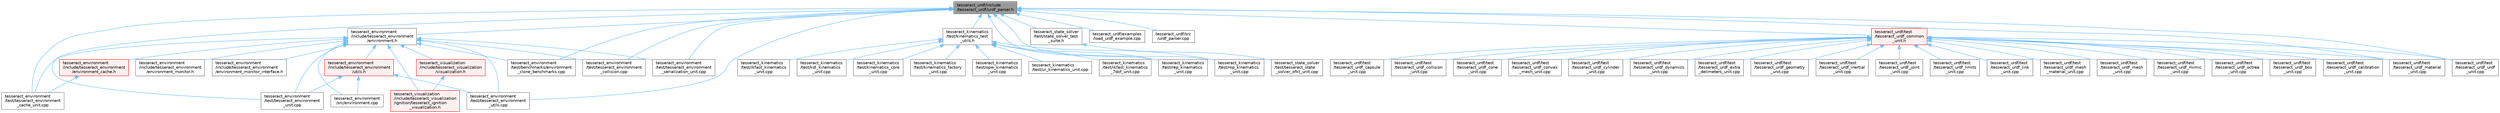 digraph "tesseract_urdf/include/tesseract_urdf/urdf_parser.h"
{
 // LATEX_PDF_SIZE
  bgcolor="transparent";
  edge [fontname=Helvetica,fontsize=10,labelfontname=Helvetica,labelfontsize=10];
  node [fontname=Helvetica,fontsize=10,shape=box,height=0.2,width=0.4];
  Node1 [label="tesseract_urdf/include\l/tesseract_urdf/urdf_parser.h",height=0.2,width=0.4,color="gray40", fillcolor="grey60", style="filled", fontcolor="black",tooltip="A urdf parser for tesseract."];
  Node1 -> Node2 [dir="back",color="steelblue1",style="solid"];
  Node2 [label="tesseract_environment\l/include/tesseract_environment\l/environment.h",height=0.2,width=0.4,color="grey40", fillcolor="white", style="filled",URL="$de/d26/environment_8h.html",tooltip=" "];
  Node2 -> Node3 [dir="back",color="steelblue1",style="solid"];
  Node3 [label="tesseract_environment\l/include/tesseract_environment\l/environment_cache.h",height=0.2,width=0.4,color="red", fillcolor="#FFF0F0", style="filled",URL="$d0/df2/environment__cache_8h.html",tooltip="A environment cache."];
  Node3 -> Node5 [dir="back",color="steelblue1",style="solid"];
  Node5 [label="tesseract_environment\l/test/tesseract_environment\l_cache_unit.cpp",height=0.2,width=0.4,color="grey40", fillcolor="white", style="filled",URL="$d4/d61/tesseract__environment__cache__unit_8cpp.html",tooltip=" "];
  Node2 -> Node6 [dir="back",color="steelblue1",style="solid"];
  Node6 [label="tesseract_environment\l/include/tesseract_environment\l/environment_monitor.h",height=0.2,width=0.4,color="grey40", fillcolor="white", style="filled",URL="$d4/d7d/environment__monitor_8h.html",tooltip="Tesseract Environment Monitor Interface Class."];
  Node2 -> Node7 [dir="back",color="steelblue1",style="solid"];
  Node7 [label="tesseract_environment\l/include/tesseract_environment\l/environment_monitor_interface.h",height=0.2,width=0.4,color="grey40", fillcolor="white", style="filled",URL="$d1/d4a/environment__monitor__interface_8h.html",tooltip="This is a utility class for applying changes to multiple tesseract environment monitors."];
  Node2 -> Node8 [dir="back",color="steelblue1",style="solid"];
  Node8 [label="tesseract_environment\l/include/tesseract_environment\l/utils.h",height=0.2,width=0.4,color="red", fillcolor="#FFF0F0", style="filled",URL="$d9/d71/tesseract__environment_2include_2tesseract__environment_2utils_8h.html",tooltip="Tesseract Environment Utility Functions."];
  Node8 -> Node9 [dir="back",color="steelblue1",style="solid"];
  Node9 [label="tesseract_environment\l/src/environment.cpp",height=0.2,width=0.4,color="grey40", fillcolor="white", style="filled",URL="$dc/d82/environment_8cpp.html",tooltip="Tesseract environment interface implementation."];
  Node8 -> Node11 [dir="back",color="steelblue1",style="solid"];
  Node11 [label="tesseract_environment\l/test/tesseract_environment\l_unit.cpp",height=0.2,width=0.4,color="grey40", fillcolor="white", style="filled",URL="$d0/d5b/tesseract__environment__unit_8cpp.html",tooltip=" "];
  Node8 -> Node12 [dir="back",color="steelblue1",style="solid"];
  Node12 [label="tesseract_environment\l/test/tesseract_environment\l_utils.cpp",height=0.2,width=0.4,color="grey40", fillcolor="white", style="filled",URL="$df/d00/tesseract__environment__utils_8cpp.html",tooltip=" "];
  Node2 -> Node9 [dir="back",color="steelblue1",style="solid"];
  Node2 -> Node13 [dir="back",color="steelblue1",style="solid"];
  Node13 [label="tesseract_environment\l/test/benchmarks/environment\l_clone_benchmarks.cpp",height=0.2,width=0.4,color="grey40", fillcolor="white", style="filled",URL="$de/d87/environment__clone__benchmarks_8cpp.html",tooltip=" "];
  Node2 -> Node5 [dir="back",color="steelblue1",style="solid"];
  Node2 -> Node14 [dir="back",color="steelblue1",style="solid"];
  Node14 [label="tesseract_environment\l/test/tesseract_environment\l_collision.cpp",height=0.2,width=0.4,color="grey40", fillcolor="white", style="filled",URL="$d8/da4/tesseract__environment__collision_8cpp.html",tooltip=" "];
  Node2 -> Node15 [dir="back",color="steelblue1",style="solid"];
  Node15 [label="tesseract_environment\l/test/tesseract_environment\l_serialization_unit.cpp",height=0.2,width=0.4,color="grey40", fillcolor="white", style="filled",URL="$d9/de5/tesseract__environment__serialization__unit_8cpp.html",tooltip=" "];
  Node2 -> Node11 [dir="back",color="steelblue1",style="solid"];
  Node2 -> Node12 [dir="back",color="steelblue1",style="solid"];
  Node2 -> Node16 [dir="back",color="steelblue1",style="solid"];
  Node16 [label="tesseract_visualization\l/include/tesseract_visualization\l/ignition/tesseract_ignition\l_visualization.h",height=0.2,width=0.4,color="red", fillcolor="#FFF0F0", style="filled",URL="$d0/de9/tesseract__ignition__visualization_8h.html",tooltip=" "];
  Node2 -> Node18 [dir="back",color="steelblue1",style="solid"];
  Node18 [label="tesseract_visualization\l/include/tesseract_visualization\l/visualization.h",height=0.2,width=0.4,color="red", fillcolor="#FFF0F0", style="filled",URL="$d2/d02/visualization_8h.html",tooltip="Visualization Class."];
  Node18 -> Node16 [dir="back",color="steelblue1",style="solid"];
  Node1 -> Node13 [dir="back",color="steelblue1",style="solid"];
  Node1 -> Node5 [dir="back",color="steelblue1",style="solid"];
  Node1 -> Node14 [dir="back",color="steelblue1",style="solid"];
  Node1 -> Node15 [dir="back",color="steelblue1",style="solid"];
  Node1 -> Node11 [dir="back",color="steelblue1",style="solid"];
  Node1 -> Node12 [dir="back",color="steelblue1",style="solid"];
  Node1 -> Node21 [dir="back",color="steelblue1",style="solid"];
  Node21 [label="tesseract_kinematics\l/test/kinematics_test\l_utils.h",height=0.2,width=0.4,color="grey40", fillcolor="white", style="filled",URL="$d7/dcb/kinematics__test__utils_8h.html",tooltip=" "];
  Node21 -> Node22 [dir="back",color="steelblue1",style="solid"];
  Node22 [label="tesseract_kinematics\l/test/ikfast_kinematics\l_7dof_unit.cpp",height=0.2,width=0.4,color="grey40", fillcolor="white", style="filled",URL="$d8/db1/ikfast__kinematics__7dof__unit_8cpp.html",tooltip=" "];
  Node21 -> Node23 [dir="back",color="steelblue1",style="solid"];
  Node23 [label="tesseract_kinematics\l/test/ikfast_kinematics\l_unit.cpp",height=0.2,width=0.4,color="grey40", fillcolor="white", style="filled",URL="$d6/dd6/ikfast__kinematics__unit_8cpp.html",tooltip=" "];
  Node21 -> Node24 [dir="back",color="steelblue1",style="solid"];
  Node24 [label="tesseract_kinematics\l/test/kdl_kinematics\l_unit.cpp",height=0.2,width=0.4,color="grey40", fillcolor="white", style="filled",URL="$da/d94/kdl__kinematics__unit_8cpp.html",tooltip=" "];
  Node21 -> Node25 [dir="back",color="steelblue1",style="solid"];
  Node25 [label="tesseract_kinematics\l/test/kinematics_core\l_unit.cpp",height=0.2,width=0.4,color="grey40", fillcolor="white", style="filled",URL="$d4/d0f/kinematics__core__unit_8cpp.html",tooltip=" "];
  Node21 -> Node26 [dir="back",color="steelblue1",style="solid"];
  Node26 [label="tesseract_kinematics\l/test/kinematics_factory\l_unit.cpp",height=0.2,width=0.4,color="grey40", fillcolor="white", style="filled",URL="$d7/d1d/kinematics__factory__unit_8cpp.html",tooltip="Tesseract kinematics factory test."];
  Node21 -> Node27 [dir="back",color="steelblue1",style="solid"];
  Node27 [label="tesseract_kinematics\l/test/opw_kinematics\l_unit.cpp",height=0.2,width=0.4,color="grey40", fillcolor="white", style="filled",URL="$d6/d2e/opw__kinematics__unit_8cpp.html",tooltip="Tesseract opw kinematics test."];
  Node21 -> Node28 [dir="back",color="steelblue1",style="solid"];
  Node28 [label="tesseract_kinematics\l/test/rep_kinematics\l_unit.cpp",height=0.2,width=0.4,color="grey40", fillcolor="white", style="filled",URL="$d9/dee/rep__kinematics__unit_8cpp.html",tooltip=" "];
  Node21 -> Node29 [dir="back",color="steelblue1",style="solid"];
  Node29 [label="tesseract_kinematics\l/test/rop_kinematics\l_unit.cpp",height=0.2,width=0.4,color="grey40", fillcolor="white", style="filled",URL="$d0/dac/rop__kinematics__unit_8cpp.html",tooltip=" "];
  Node21 -> Node30 [dir="back",color="steelblue1",style="solid"];
  Node30 [label="tesseract_kinematics\l/test/ur_kinematics_unit.cpp",height=0.2,width=0.4,color="grey40", fillcolor="white", style="filled",URL="$d3/d31/ur__kinematics__unit_8cpp.html",tooltip=" "];
  Node1 -> Node28 [dir="back",color="steelblue1",style="solid"];
  Node1 -> Node29 [dir="back",color="steelblue1",style="solid"];
  Node1 -> Node31 [dir="back",color="steelblue1",style="solid"];
  Node31 [label="tesseract_state_solver\l/test/state_solver_test\l_suite.h",height=0.2,width=0.4,color="grey40", fillcolor="white", style="filled",URL="$d4/db8/state__solver__test__suite_8h.html",tooltip=" "];
  Node31 -> Node32 [dir="back",color="steelblue1",style="solid"];
  Node32 [label="tesseract_state_solver\l/test/tesseract_state\l_solver_ofkt_unit.cpp",height=0.2,width=0.4,color="grey40", fillcolor="white", style="filled",URL="$da/d23/tesseract__state__solver__ofkt__unit_8cpp.html",tooltip=" "];
  Node1 -> Node33 [dir="back",color="steelblue1",style="solid"];
  Node33 [label="tesseract_urdf/examples\l/load_urdf_example.cpp",height=0.2,width=0.4,color="grey40", fillcolor="white", style="filled",URL="$d2/dbe/load__urdf__example_8cpp.html",tooltip=" "];
  Node1 -> Node34 [dir="back",color="steelblue1",style="solid"];
  Node34 [label="tesseract_urdf/src\l/urdf_parser.cpp",height=0.2,width=0.4,color="grey40", fillcolor="white", style="filled",URL="$d4/d44/urdf__parser_8cpp.html",tooltip=" "];
  Node1 -> Node35 [dir="back",color="steelblue1",style="solid"];
  Node35 [label="tesseract_urdf/test\l/tesseract_urdf_common\l_unit.h",height=0.2,width=0.4,color="red", fillcolor="#FFF0F0", style="filled",URL="$df/d71/tesseract__urdf__common__unit_8h.html",tooltip=" "];
  Node35 -> Node36 [dir="back",color="steelblue1",style="solid"];
  Node36 [label="tesseract_urdf/test\l/tesseract_urdf_box\l_unit.cpp",height=0.2,width=0.4,color="grey40", fillcolor="white", style="filled",URL="$d2/db2/tesseract__urdf__box__unit_8cpp.html",tooltip=" "];
  Node35 -> Node37 [dir="back",color="steelblue1",style="solid"];
  Node37 [label="tesseract_urdf/test\l/tesseract_urdf_calibration\l_unit.cpp",height=0.2,width=0.4,color="grey40", fillcolor="white", style="filled",URL="$db/dd5/tesseract__urdf__calibration__unit_8cpp.html",tooltip=" "];
  Node35 -> Node38 [dir="back",color="steelblue1",style="solid"];
  Node38 [label="tesseract_urdf/test\l/tesseract_urdf_capsule\l_unit.cpp",height=0.2,width=0.4,color="grey40", fillcolor="white", style="filled",URL="$db/db4/tesseract__urdf__capsule__unit_8cpp.html",tooltip=" "];
  Node35 -> Node39 [dir="back",color="steelblue1",style="solid"];
  Node39 [label="tesseract_urdf/test\l/tesseract_urdf_collision\l_unit.cpp",height=0.2,width=0.4,color="grey40", fillcolor="white", style="filled",URL="$d3/d63/tesseract__urdf__collision__unit_8cpp.html",tooltip=" "];
  Node35 -> Node40 [dir="back",color="steelblue1",style="solid"];
  Node40 [label="tesseract_urdf/test\l/tesseract_urdf_cone\l_unit.cpp",height=0.2,width=0.4,color="grey40", fillcolor="white", style="filled",URL="$d2/db5/tesseract__urdf__cone__unit_8cpp.html",tooltip=" "];
  Node35 -> Node41 [dir="back",color="steelblue1",style="solid"];
  Node41 [label="tesseract_urdf/test\l/tesseract_urdf_convex\l_mesh_unit.cpp",height=0.2,width=0.4,color="grey40", fillcolor="white", style="filled",URL="$dd/d90/tesseract__urdf__convex__mesh__unit_8cpp.html",tooltip=" "];
  Node35 -> Node42 [dir="back",color="steelblue1",style="solid"];
  Node42 [label="tesseract_urdf/test\l/tesseract_urdf_cylinder\l_unit.cpp",height=0.2,width=0.4,color="grey40", fillcolor="white", style="filled",URL="$db/d7e/tesseract__urdf__cylinder__unit_8cpp.html",tooltip=" "];
  Node35 -> Node43 [dir="back",color="steelblue1",style="solid"];
  Node43 [label="tesseract_urdf/test\l/tesseract_urdf_dynamics\l_unit.cpp",height=0.2,width=0.4,color="grey40", fillcolor="white", style="filled",URL="$d9/dd0/tesseract__urdf__dynamics__unit_8cpp.html",tooltip=" "];
  Node35 -> Node44 [dir="back",color="steelblue1",style="solid"];
  Node44 [label="tesseract_urdf/test\l/tesseract_urdf_extra\l_delimeters_unit.cpp",height=0.2,width=0.4,color="grey40", fillcolor="white", style="filled",URL="$d1/d66/tesseract__urdf__extra__delimeters__unit_8cpp.html",tooltip=" "];
  Node35 -> Node45 [dir="back",color="steelblue1",style="solid"];
  Node45 [label="tesseract_urdf/test\l/tesseract_urdf_geometry\l_unit.cpp",height=0.2,width=0.4,color="grey40", fillcolor="white", style="filled",URL="$db/d82/tesseract__urdf__geometry__unit_8cpp.html",tooltip=" "];
  Node35 -> Node46 [dir="back",color="steelblue1",style="solid"];
  Node46 [label="tesseract_urdf/test\l/tesseract_urdf_inertial\l_unit.cpp",height=0.2,width=0.4,color="grey40", fillcolor="white", style="filled",URL="$d1/d0f/tesseract__urdf__inertial__unit_8cpp.html",tooltip=" "];
  Node35 -> Node47 [dir="back",color="steelblue1",style="solid"];
  Node47 [label="tesseract_urdf/test\l/tesseract_urdf_joint\l_unit.cpp",height=0.2,width=0.4,color="grey40", fillcolor="white", style="filled",URL="$d1/d93/tesseract__urdf__joint__unit_8cpp.html",tooltip=" "];
  Node35 -> Node48 [dir="back",color="steelblue1",style="solid"];
  Node48 [label="tesseract_urdf/test\l/tesseract_urdf_limits\l_unit.cpp",height=0.2,width=0.4,color="grey40", fillcolor="white", style="filled",URL="$d8/d1e/tesseract__urdf__limits__unit_8cpp.html",tooltip=" "];
  Node35 -> Node49 [dir="back",color="steelblue1",style="solid"];
  Node49 [label="tesseract_urdf/test\l/tesseract_urdf_link\l_unit.cpp",height=0.2,width=0.4,color="grey40", fillcolor="white", style="filled",URL="$d0/d6c/tesseract__urdf__link__unit_8cpp.html",tooltip=" "];
  Node35 -> Node50 [dir="back",color="steelblue1",style="solid"];
  Node50 [label="tesseract_urdf/test\l/tesseract_urdf_material\l_unit.cpp",height=0.2,width=0.4,color="grey40", fillcolor="white", style="filled",URL="$dd/da5/tesseract__urdf__material__unit_8cpp.html",tooltip=" "];
  Node35 -> Node51 [dir="back",color="steelblue1",style="solid"];
  Node51 [label="tesseract_urdf/test\l/tesseract_urdf_mesh\l_material_unit.cpp",height=0.2,width=0.4,color="grey40", fillcolor="white", style="filled",URL="$da/d99/tesseract__urdf__mesh__material__unit_8cpp.html",tooltip=" "];
  Node35 -> Node52 [dir="back",color="steelblue1",style="solid"];
  Node52 [label="tesseract_urdf/test\l/tesseract_urdf_mesh\l_unit.cpp",height=0.2,width=0.4,color="grey40", fillcolor="white", style="filled",URL="$de/d57/tesseract__urdf__mesh__unit_8cpp.html",tooltip=" "];
  Node35 -> Node53 [dir="back",color="steelblue1",style="solid"];
  Node53 [label="tesseract_urdf/test\l/tesseract_urdf_mimic\l_unit.cpp",height=0.2,width=0.4,color="grey40", fillcolor="white", style="filled",URL="$d8/df0/tesseract__urdf__mimic__unit_8cpp.html",tooltip=" "];
  Node35 -> Node54 [dir="back",color="steelblue1",style="solid"];
  Node54 [label="tesseract_urdf/test\l/tesseract_urdf_octree\l_unit.cpp",height=0.2,width=0.4,color="grey40", fillcolor="white", style="filled",URL="$d5/d64/tesseract__urdf__octree__unit_8cpp.html",tooltip=" "];
  Node35 -> Node59 [dir="back",color="steelblue1",style="solid"];
  Node59 [label="tesseract_urdf/test\l/tesseract_urdf_urdf\l_unit.cpp",height=0.2,width=0.4,color="grey40", fillcolor="white", style="filled",URL="$d0/d71/tesseract__urdf__urdf__unit_8cpp.html",tooltip=" "];
  Node1 -> Node50 [dir="back",color="steelblue1",style="solid"];
  Node1 -> Node59 [dir="back",color="steelblue1",style="solid"];
}
